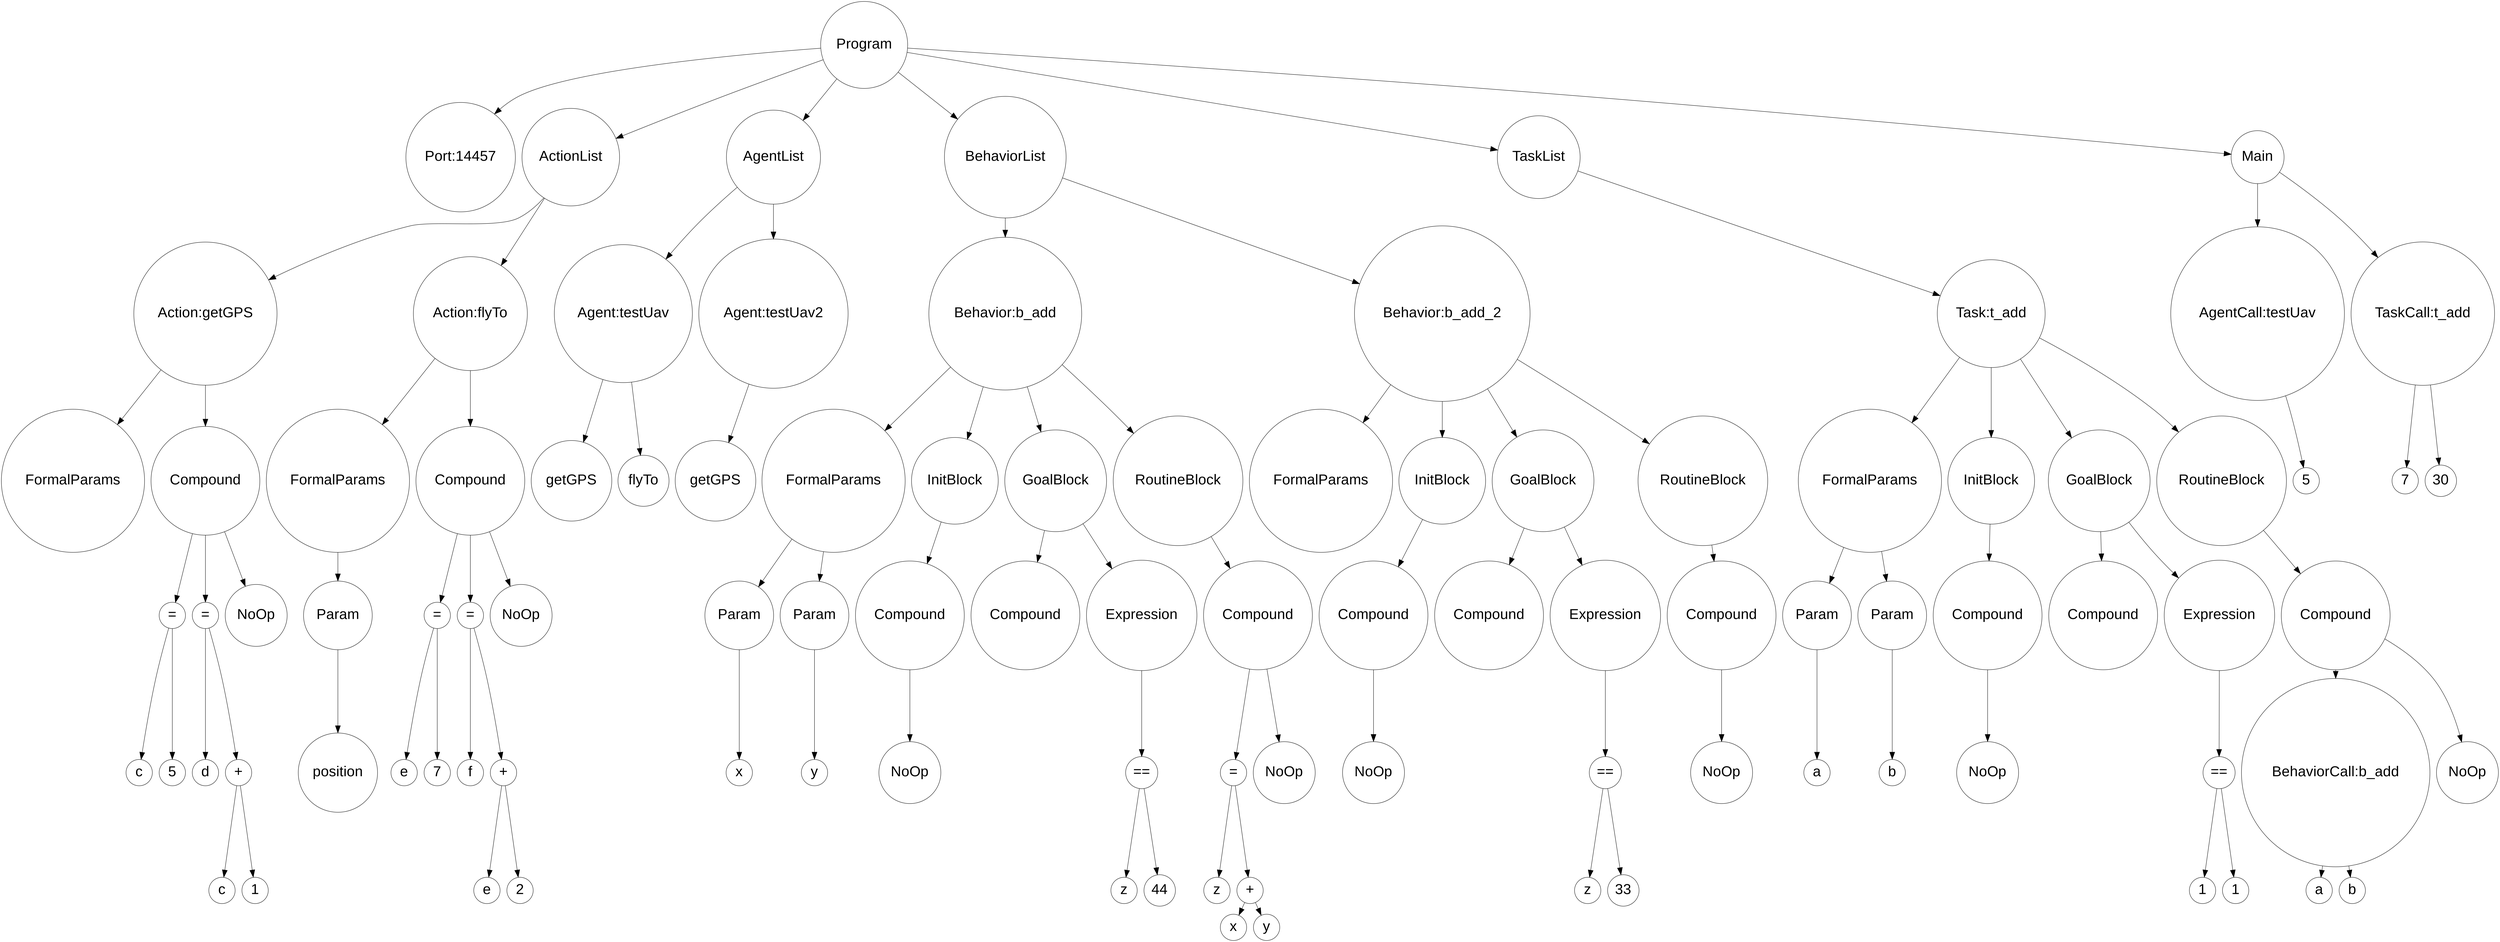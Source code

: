 digraph astgraph {
  node [shape=circle, fontsize=40, fontname="Arial", height=.1, fontweight="bold"];
  ranksep=.3;
  edge [arrowsize=2]

  node1 [label="Program"]
  node2 [label="Port:14457"]
  node1 -> node2
  node3 [label="ActionList"]
  node4 [label="Action:getGPS"]
  node5 [label="FormalParams"]
  node4 -> node5
  node6 [label="Compound"]
  node7 [label="="]
  node8 [label="c"]
  node9 [label="5"]
  node7 -> node8
  node7 -> node9
  node6 -> node7
  node10 [label="="]
  node11 [label="d"]
  node12 [label="+"]
  node13 [label="c"]
  node14 [label="1"]
  node12 -> node13
  node12 -> node14
  node10 -> node11
  node10 -> node12
  node6 -> node10
  node15 [label="NoOp"]
  node6 -> node15
  node4 -> node6
  node3 -> node4
  node16 [label="Action:flyTo"]
  node17 [label="FormalParams"]
  node18 [label="Param"]
  node19 [label="position"]
  node18 -> node19
  node17 -> node18
  node16 -> node17
  node20 [label="Compound"]
  node21 [label="="]
  node22 [label="e"]
  node23 [label="7"]
  node21 -> node22
  node21 -> node23
  node20 -> node21
  node24 [label="="]
  node25 [label="f"]
  node26 [label="+"]
  node27 [label="e"]
  node28 [label="2"]
  node26 -> node27
  node26 -> node28
  node24 -> node25
  node24 -> node26
  node20 -> node24
  node29 [label="NoOp"]
  node20 -> node29
  node16 -> node20
  node3 -> node16
  node1 -> node3
  node30 [label="AgentList"]
  node31 [label="Agent:testUav"]
  node32 [label="getGPS"]
  node31 -> node32
  node33 [label="flyTo"]
  node31 -> node33
  node30 -> node31
  node34 [label="Agent:testUav2"]
  node35 [label="getGPS"]
  node34 -> node35
  node30 -> node34
  node1 -> node30
  node36 [label="BehaviorList"]
  node37 [label="Behavior:b_add"]
  node38 [label="FormalParams"]
  node39 [label="Param"]
  node40 [label="x"]
  node39 -> node40
  node38 -> node39
  node41 [label="Param"]
  node42 [label="y"]
  node41 -> node42
  node38 -> node41
  node37 -> node38
  node43 [label="InitBlock"]
  node44 [label="Compound"]
  node45 [label="NoOp"]
  node44 -> node45
  node43 -> node44
  node37 -> node43
  node46 [label="GoalBlock"]
  node47 [label="Compound"]
  node46 -> node47
  node48 [label="Expression"]
  node49 [label="=="]
  node50 [label="z"]
  node51 [label="44"]
  node49 -> node50
  node49 -> node51
  node48 -> node49
  node46 -> node48
  node37 -> node46
  node52 [label="RoutineBlock"]
  node53 [label="Compound"]
  node54 [label="="]
  node55 [label="z"]
  node56 [label="+"]
  node57 [label="x"]
  node58 [label="y"]
  node56 -> node57
  node56 -> node58
  node54 -> node55
  node54 -> node56
  node53 -> node54
  node59 [label="NoOp"]
  node53 -> node59
  node52 -> node53
  node37 -> node52
  node36 -> node37
  node60 [label="Behavior:b_add_2"]
  node61 [label="FormalParams"]
  node60 -> node61
  node62 [label="InitBlock"]
  node63 [label="Compound"]
  node64 [label="NoOp"]
  node63 -> node64
  node62 -> node63
  node60 -> node62
  node65 [label="GoalBlock"]
  node66 [label="Compound"]
  node65 -> node66
  node67 [label="Expression"]
  node68 [label="=="]
  node69 [label="z"]
  node70 [label="33"]
  node68 -> node69
  node68 -> node70
  node67 -> node68
  node65 -> node67
  node60 -> node65
  node71 [label="RoutineBlock"]
  node72 [label="Compound"]
  node73 [label="NoOp"]
  node72 -> node73
  node71 -> node72
  node60 -> node71
  node36 -> node60
  node1 -> node36
  node74 [label="TaskList"]
  node75 [label="Task:t_add"]
  node76 [label="FormalParams"]
  node77 [label="Param"]
  node78 [label="a"]
  node77 -> node78
  node76 -> node77
  node79 [label="Param"]
  node80 [label="b"]
  node79 -> node80
  node76 -> node79
  node75 -> node76
  node81 [label="InitBlock"]
  node82 [label="Compound"]
  node83 [label="NoOp"]
  node82 -> node83
  node81 -> node82
  node75 -> node81
  node84 [label="GoalBlock"]
  node85 [label="Compound"]
  node84 -> node85
  node86 [label="Expression"]
  node87 [label="=="]
  node88 [label="1"]
  node89 [label="1"]
  node87 -> node88
  node87 -> node89
  node86 -> node87
  node84 -> node86
  node75 -> node84
  node90 [label="RoutineBlock"]
  node91 [label="Compound"]
  node92 [label="BehaviorCall:b_add"]
  node93 [label="a"]
  node92 -> node93
  node94 [label="b"]
  node92 -> node94
  node91 -> node92
  node95 [label="NoOp"]
  node91 -> node95
  node90 -> node91
  node75 -> node90
  node74 -> node75
  node1 -> node74
  node96 [label="Main"]
  node97 [label="AgentCall:testUav"]
  node98 [label="5"]
  node97 -> node98
  node96 -> node97
  node99 [label="TaskCall:t_add"]
  node100 [label="7"]
  node99 -> node100
  node101 [label="30"]
  node99 -> node101
  node96 -> node99
  node1 -> node96
}